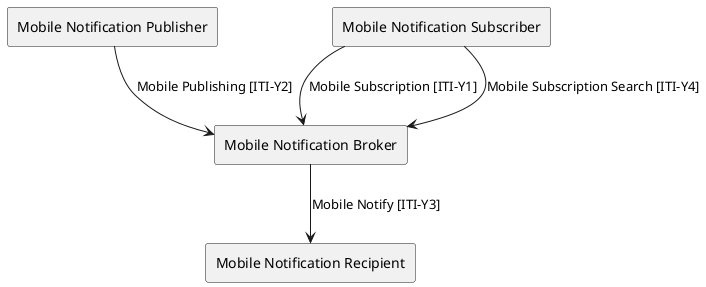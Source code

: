 @startuml
agent "Mobile Notification Publisher" as Publisher
agent "Mobile Notification Broker" as Broker
agent "Mobile Notification Subscriber" as Subscriber
agent "Mobile Notification Recipient" as Recipient
Publisher --> Broker : "Mobile Publishing [ITI-Y2]"
Subscriber --> Broker : "Mobile Subscription [ITI-Y1]"
Subscriber --> Broker : "Mobile Subscription Search [ITI-Y4]"
Broker --> Recipient : "Mobile Notify [ITI-Y3]"
@enduml
